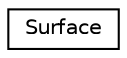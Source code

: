 digraph "Graficzna hierarchia klas"
{
 // LATEX_PDF_SIZE
  edge [fontname="Helvetica",fontsize="10",labelfontname="Helvetica",labelfontsize="10"];
  node [fontname="Helvetica",fontsize="10",shape=record];
  rankdir="LR";
  Node0 [label="Surface",height=0.2,width=0.4,color="black", fillcolor="white", style="filled",URL="$class_surface.html",tooltip=" "];
}
